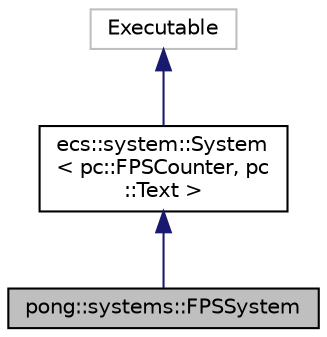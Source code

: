 digraph "pong::systems::FPSSystem"
{
 // LATEX_PDF_SIZE
  edge [fontname="Helvetica",fontsize="10",labelfontname="Helvetica",labelfontsize="10"];
  node [fontname="Helvetica",fontsize="10",shape=record];
  Node1 [label="pong::systems::FPSSystem",height=0.2,width=0.4,color="black", fillcolor="grey75", style="filled", fontcolor="black",tooltip=" "];
  Node2 -> Node1 [dir="back",color="midnightblue",fontsize="10",style="solid",fontname="Helvetica"];
  Node2 [label="ecs::system::System\l\< pc::FPSCounter, pc\l::Text \>",height=0.2,width=0.4,color="black", fillcolor="white", style="filled",URL="$classecs_1_1system_1_1_system.html",tooltip=" "];
  Node3 -> Node2 [dir="back",color="midnightblue",fontsize="10",style="solid",fontname="Helvetica"];
  Node3 [label="Executable",height=0.2,width=0.4,color="grey75", fillcolor="white", style="filled",tooltip=" "];
}
